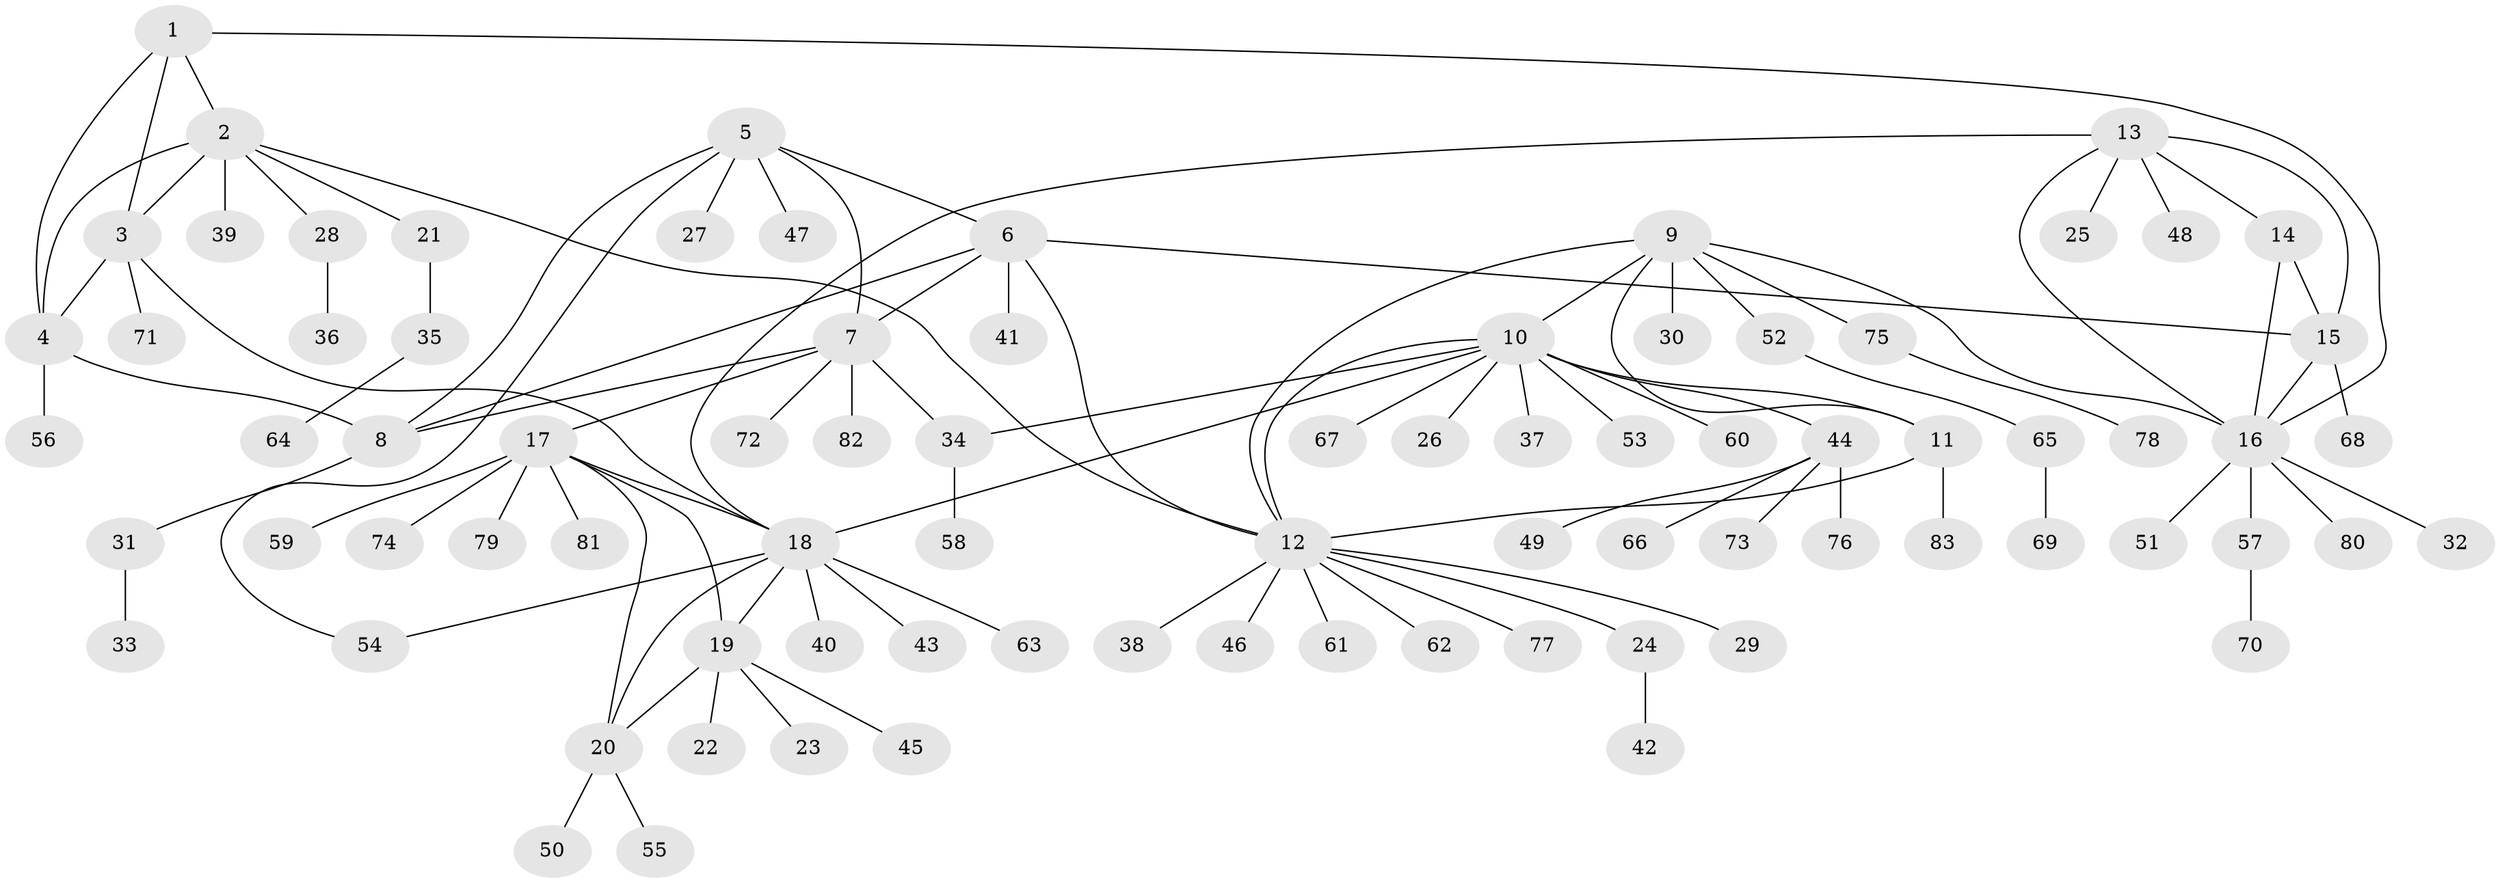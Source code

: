 // coarse degree distribution, {6: 0.08333333333333333, 17: 0.041666666666666664, 3: 0.08333333333333333, 1: 0.7916666666666666}
// Generated by graph-tools (version 1.1) at 2025/19/03/04/25 18:19:36]
// undirected, 83 vertices, 105 edges
graph export_dot {
graph [start="1"]
  node [color=gray90,style=filled];
  1;
  2;
  3;
  4;
  5;
  6;
  7;
  8;
  9;
  10;
  11;
  12;
  13;
  14;
  15;
  16;
  17;
  18;
  19;
  20;
  21;
  22;
  23;
  24;
  25;
  26;
  27;
  28;
  29;
  30;
  31;
  32;
  33;
  34;
  35;
  36;
  37;
  38;
  39;
  40;
  41;
  42;
  43;
  44;
  45;
  46;
  47;
  48;
  49;
  50;
  51;
  52;
  53;
  54;
  55;
  56;
  57;
  58;
  59;
  60;
  61;
  62;
  63;
  64;
  65;
  66;
  67;
  68;
  69;
  70;
  71;
  72;
  73;
  74;
  75;
  76;
  77;
  78;
  79;
  80;
  81;
  82;
  83;
  1 -- 2;
  1 -- 3;
  1 -- 4;
  1 -- 16;
  2 -- 3;
  2 -- 4;
  2 -- 12;
  2 -- 21;
  2 -- 28;
  2 -- 39;
  3 -- 4;
  3 -- 18;
  3 -- 71;
  4 -- 8;
  4 -- 56;
  5 -- 6;
  5 -- 7;
  5 -- 8;
  5 -- 27;
  5 -- 47;
  5 -- 54;
  6 -- 7;
  6 -- 8;
  6 -- 12;
  6 -- 15;
  6 -- 41;
  7 -- 8;
  7 -- 17;
  7 -- 34;
  7 -- 72;
  7 -- 82;
  8 -- 31;
  9 -- 10;
  9 -- 11;
  9 -- 12;
  9 -- 16;
  9 -- 30;
  9 -- 52;
  9 -- 75;
  10 -- 11;
  10 -- 12;
  10 -- 18;
  10 -- 26;
  10 -- 34;
  10 -- 37;
  10 -- 44;
  10 -- 53;
  10 -- 60;
  10 -- 67;
  11 -- 12;
  11 -- 83;
  12 -- 24;
  12 -- 29;
  12 -- 38;
  12 -- 46;
  12 -- 61;
  12 -- 62;
  12 -- 77;
  13 -- 14;
  13 -- 15;
  13 -- 16;
  13 -- 18;
  13 -- 25;
  13 -- 48;
  14 -- 15;
  14 -- 16;
  15 -- 16;
  15 -- 68;
  16 -- 32;
  16 -- 51;
  16 -- 57;
  16 -- 80;
  17 -- 18;
  17 -- 19;
  17 -- 20;
  17 -- 59;
  17 -- 74;
  17 -- 79;
  17 -- 81;
  18 -- 19;
  18 -- 20;
  18 -- 40;
  18 -- 43;
  18 -- 54;
  18 -- 63;
  19 -- 20;
  19 -- 22;
  19 -- 23;
  19 -- 45;
  20 -- 50;
  20 -- 55;
  21 -- 35;
  24 -- 42;
  28 -- 36;
  31 -- 33;
  34 -- 58;
  35 -- 64;
  44 -- 49;
  44 -- 66;
  44 -- 73;
  44 -- 76;
  52 -- 65;
  57 -- 70;
  65 -- 69;
  75 -- 78;
}
